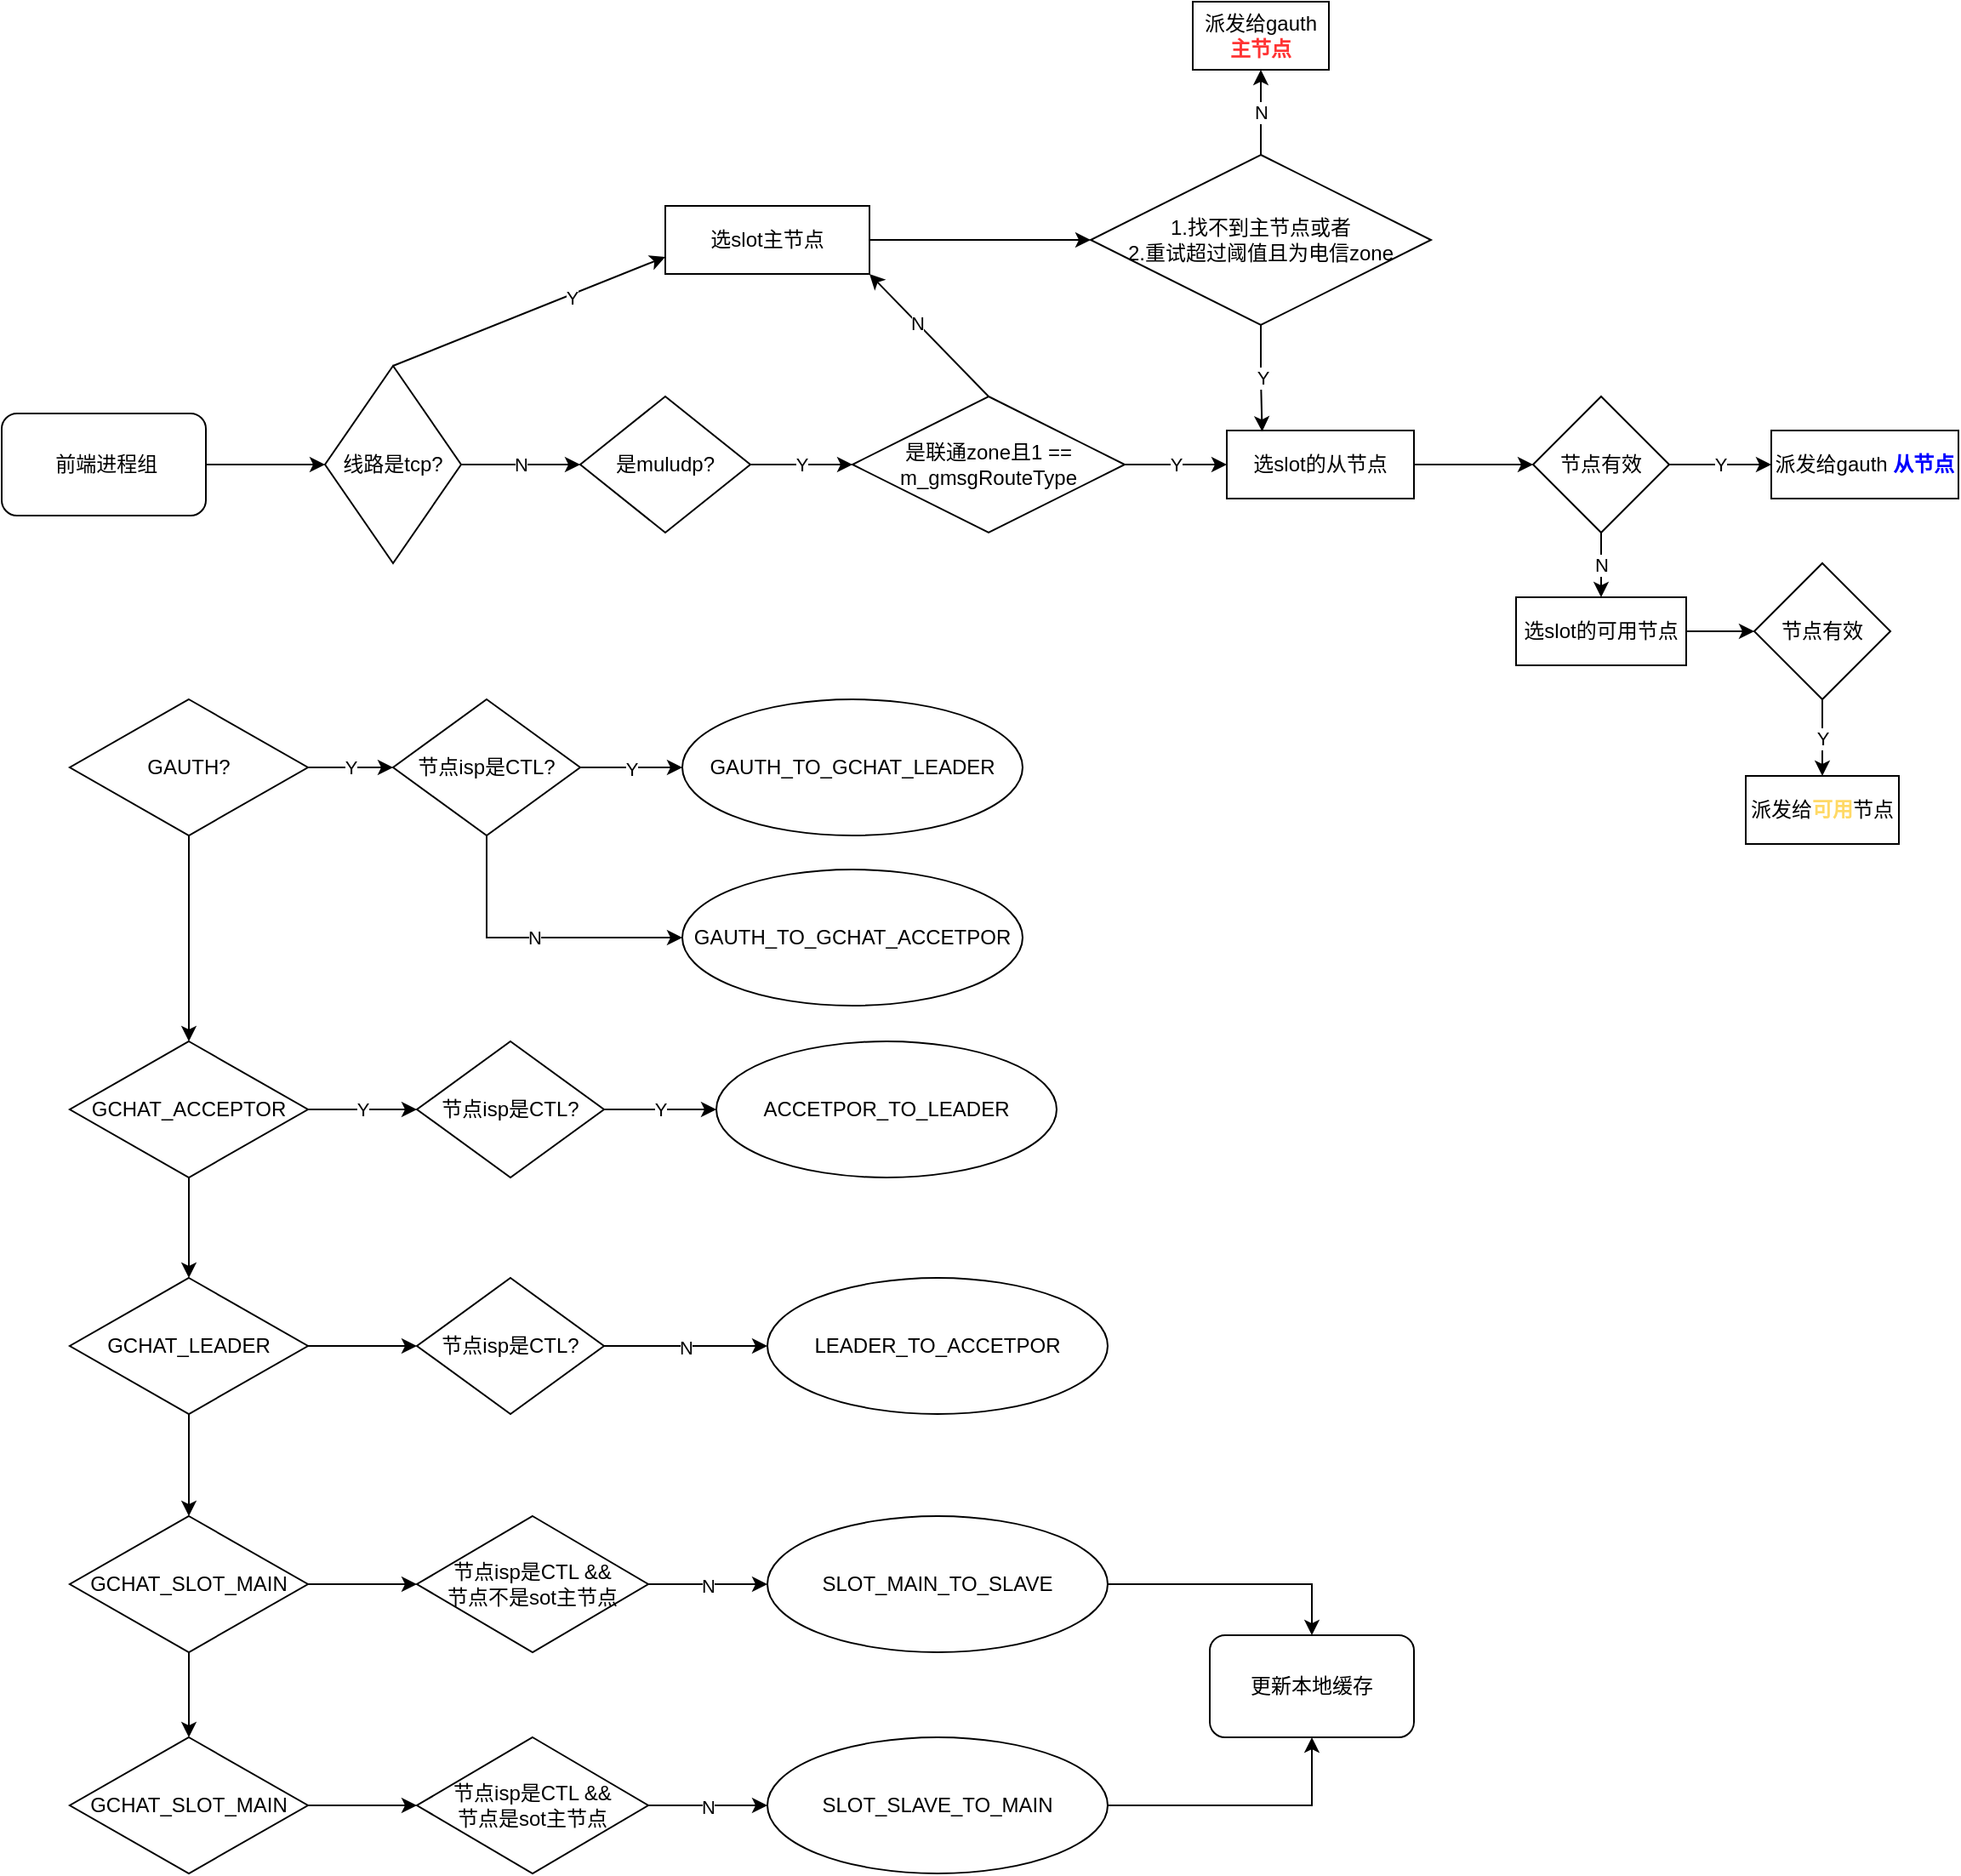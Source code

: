<mxfile version="21.1.1" type="github">
  <diagram name="第 1 页" id="KKsY59eh9XaDmgX87wVV">
    <mxGraphModel dx="1000" dy="565" grid="1" gridSize="10" guides="1" tooltips="1" connect="1" arrows="1" fold="1" page="1" pageScale="1" pageWidth="827" pageHeight="1169" math="0" shadow="0">
      <root>
        <mxCell id="0" />
        <mxCell id="1" parent="0" />
        <mxCell id="A7drEQn15BSyyHfxk9KO-81" style="edgeStyle=orthogonalEdgeStyle;rounded=0;orthogonalLoop=1;jettySize=auto;html=1;entryX=0;entryY=0.5;entryDx=0;entryDy=0;" edge="1" parent="1" source="A7drEQn15BSyyHfxk9KO-1" target="A7drEQn15BSyyHfxk9KO-3">
          <mxGeometry relative="1" as="geometry" />
        </mxCell>
        <mxCell id="A7drEQn15BSyyHfxk9KO-1" value="&amp;nbsp;前端进程组" style="rounded=1;whiteSpace=wrap;html=1;" vertex="1" parent="1">
          <mxGeometry x="60" y="352" width="120" height="60" as="geometry" />
        </mxCell>
        <mxCell id="A7drEQn15BSyyHfxk9KO-61" value="N" style="edgeStyle=orthogonalEdgeStyle;rounded=0;orthogonalLoop=1;jettySize=auto;html=1;entryX=0;entryY=0.5;entryDx=0;entryDy=0;" edge="1" parent="1" source="A7drEQn15BSyyHfxk9KO-3" target="A7drEQn15BSyyHfxk9KO-22">
          <mxGeometry relative="1" as="geometry" />
        </mxCell>
        <mxCell id="A7drEQn15BSyyHfxk9KO-3" value="线路是tcp?" style="rhombus;whiteSpace=wrap;html=1;" vertex="1" parent="1">
          <mxGeometry x="250" y="324" width="80" height="116" as="geometry" />
        </mxCell>
        <mxCell id="A7drEQn15BSyyHfxk9KO-73" style="edgeStyle=orthogonalEdgeStyle;rounded=0;orthogonalLoop=1;jettySize=auto;html=1;entryX=0;entryY=0.5;entryDx=0;entryDy=0;" edge="1" parent="1" source="A7drEQn15BSyyHfxk9KO-6" target="A7drEQn15BSyyHfxk9KO-9">
          <mxGeometry relative="1" as="geometry" />
        </mxCell>
        <mxCell id="A7drEQn15BSyyHfxk9KO-6" value="选slot主节点" style="rounded=0;whiteSpace=wrap;html=1;" vertex="1" parent="1">
          <mxGeometry x="450" y="230" width="120" height="40" as="geometry" />
        </mxCell>
        <mxCell id="A7drEQn15BSyyHfxk9KO-74" value="N" style="edgeStyle=orthogonalEdgeStyle;rounded=0;orthogonalLoop=1;jettySize=auto;html=1;entryX=0.5;entryY=1;entryDx=0;entryDy=0;" edge="1" parent="1" source="A7drEQn15BSyyHfxk9KO-9" target="A7drEQn15BSyyHfxk9KO-40">
          <mxGeometry relative="1" as="geometry" />
        </mxCell>
        <mxCell id="A7drEQn15BSyyHfxk9KO-75" value="Y" style="edgeStyle=orthogonalEdgeStyle;rounded=0;orthogonalLoop=1;jettySize=auto;html=1;entryX=0.189;entryY=0.015;entryDx=0;entryDy=0;entryPerimeter=0;" edge="1" parent="1" source="A7drEQn15BSyyHfxk9KO-9" target="A7drEQn15BSyyHfxk9KO-11">
          <mxGeometry relative="1" as="geometry" />
        </mxCell>
        <mxCell id="A7drEQn15BSyyHfxk9KO-9" value="1.找不到主节点或者&lt;br&gt;2.重试超过阈值且为电信zone" style="rhombus;whiteSpace=wrap;html=1;" vertex="1" parent="1">
          <mxGeometry x="700" y="200" width="200" height="100" as="geometry" />
        </mxCell>
        <mxCell id="A7drEQn15BSyyHfxk9KO-76" style="edgeStyle=orthogonalEdgeStyle;rounded=0;orthogonalLoop=1;jettySize=auto;html=1;entryX=0;entryY=0.5;entryDx=0;entryDy=0;" edge="1" parent="1" source="A7drEQn15BSyyHfxk9KO-11" target="A7drEQn15BSyyHfxk9KO-31">
          <mxGeometry relative="1" as="geometry" />
        </mxCell>
        <mxCell id="A7drEQn15BSyyHfxk9KO-11" value="选slot的从节点" style="rounded=0;whiteSpace=wrap;html=1;" vertex="1" parent="1">
          <mxGeometry x="780" y="362" width="110" height="40" as="geometry" />
        </mxCell>
        <mxCell id="A7drEQn15BSyyHfxk9KO-72" value="Y" style="edgeStyle=orthogonalEdgeStyle;rounded=0;orthogonalLoop=1;jettySize=auto;html=1;" edge="1" parent="1" source="A7drEQn15BSyyHfxk9KO-16" target="A7drEQn15BSyyHfxk9KO-11">
          <mxGeometry relative="1" as="geometry" />
        </mxCell>
        <mxCell id="A7drEQn15BSyyHfxk9KO-16" value="是联通zone且1 == m_gmsgRouteType" style="rhombus;whiteSpace=wrap;html=1;" vertex="1" parent="1">
          <mxGeometry x="560" y="342" width="160" height="80" as="geometry" />
        </mxCell>
        <mxCell id="A7drEQn15BSyyHfxk9KO-70" value="Y" style="edgeStyle=orthogonalEdgeStyle;rounded=0;orthogonalLoop=1;jettySize=auto;html=1;exitX=1;exitY=0.5;exitDx=0;exitDy=0;entryX=0;entryY=0.5;entryDx=0;entryDy=0;" edge="1" parent="1" source="A7drEQn15BSyyHfxk9KO-22" target="A7drEQn15BSyyHfxk9KO-16">
          <mxGeometry relative="1" as="geometry" />
        </mxCell>
        <mxCell id="A7drEQn15BSyyHfxk9KO-22" value="是muludp?" style="rhombus;whiteSpace=wrap;html=1;" vertex="1" parent="1">
          <mxGeometry x="400" y="342" width="100" height="80" as="geometry" />
        </mxCell>
        <mxCell id="A7drEQn15BSyyHfxk9KO-79" style="edgeStyle=orthogonalEdgeStyle;rounded=0;orthogonalLoop=1;jettySize=auto;html=1;entryX=0;entryY=0.5;entryDx=0;entryDy=0;" edge="1" parent="1" source="A7drEQn15BSyyHfxk9KO-27" target="A7drEQn15BSyyHfxk9KO-46">
          <mxGeometry relative="1" as="geometry" />
        </mxCell>
        <mxCell id="A7drEQn15BSyyHfxk9KO-27" value="选slot的可用节点" style="rounded=0;whiteSpace=wrap;html=1;" vertex="1" parent="1">
          <mxGeometry x="950" y="460" width="100" height="40" as="geometry" />
        </mxCell>
        <mxCell id="A7drEQn15BSyyHfxk9KO-77" value="Y" style="edgeStyle=orthogonalEdgeStyle;rounded=0;orthogonalLoop=1;jettySize=auto;html=1;entryX=0;entryY=0.5;entryDx=0;entryDy=0;" edge="1" parent="1" source="A7drEQn15BSyyHfxk9KO-31" target="A7drEQn15BSyyHfxk9KO-41">
          <mxGeometry relative="1" as="geometry" />
        </mxCell>
        <mxCell id="A7drEQn15BSyyHfxk9KO-78" value="N" style="edgeStyle=orthogonalEdgeStyle;rounded=0;orthogonalLoop=1;jettySize=auto;html=1;entryX=0.5;entryY=0;entryDx=0;entryDy=0;" edge="1" parent="1" source="A7drEQn15BSyyHfxk9KO-31" target="A7drEQn15BSyyHfxk9KO-27">
          <mxGeometry relative="1" as="geometry" />
        </mxCell>
        <mxCell id="A7drEQn15BSyyHfxk9KO-31" value="节点有效" style="rhombus;whiteSpace=wrap;html=1;" vertex="1" parent="1">
          <mxGeometry x="960" y="342" width="80" height="80" as="geometry" />
        </mxCell>
        <mxCell id="A7drEQn15BSyyHfxk9KO-40" value="派发给gauth &lt;font color=&quot;#ff3333&quot;&gt;&lt;b&gt;主节点&lt;/b&gt;&lt;/font&gt;" style="rounded=0;whiteSpace=wrap;html=1;" vertex="1" parent="1">
          <mxGeometry x="760" y="110" width="80" height="40" as="geometry" />
        </mxCell>
        <mxCell id="A7drEQn15BSyyHfxk9KO-41" value="派发给gauth &lt;b&gt;&lt;font color=&quot;#0000ff&quot;&gt;从节点&lt;/font&gt;&lt;/b&gt;" style="rounded=0;whiteSpace=wrap;html=1;" vertex="1" parent="1">
          <mxGeometry x="1100" y="362" width="110" height="40" as="geometry" />
        </mxCell>
        <mxCell id="A7drEQn15BSyyHfxk9KO-80" value="Y" style="edgeStyle=orthogonalEdgeStyle;rounded=0;orthogonalLoop=1;jettySize=auto;html=1;" edge="1" parent="1" source="A7drEQn15BSyyHfxk9KO-46" target="A7drEQn15BSyyHfxk9KO-51">
          <mxGeometry relative="1" as="geometry" />
        </mxCell>
        <mxCell id="A7drEQn15BSyyHfxk9KO-46" value="节点有效" style="rhombus;whiteSpace=wrap;html=1;" vertex="1" parent="1">
          <mxGeometry x="1090" y="440" width="80" height="80" as="geometry" />
        </mxCell>
        <mxCell id="A7drEQn15BSyyHfxk9KO-51" value="派发给&lt;b&gt;&lt;font color=&quot;#ffd966&quot;&gt;可用&lt;/font&gt;&lt;/b&gt;节点" style="rounded=0;whiteSpace=wrap;html=1;" vertex="1" parent="1">
          <mxGeometry x="1085" y="565" width="90" height="40" as="geometry" />
        </mxCell>
        <mxCell id="A7drEQn15BSyyHfxk9KO-56" value="" style="endArrow=classic;html=1;rounded=0;entryX=1;entryY=1;entryDx=0;entryDy=0;exitX=0.5;exitY=0;exitDx=0;exitDy=0;" edge="1" parent="1" source="A7drEQn15BSyyHfxk9KO-16" target="A7drEQn15BSyyHfxk9KO-6">
          <mxGeometry width="50" height="50" relative="1" as="geometry">
            <mxPoint x="620" y="340" as="sourcePoint" />
            <mxPoint x="670" y="290" as="targetPoint" />
          </mxGeometry>
        </mxCell>
        <mxCell id="A7drEQn15BSyyHfxk9KO-57" value="N" style="edgeLabel;html=1;align=center;verticalAlign=middle;resizable=0;points=[];" vertex="1" connectable="0" parent="A7drEQn15BSyyHfxk9KO-56">
          <mxGeometry x="0.213" y="-1" relative="1" as="geometry">
            <mxPoint y="1" as="offset" />
          </mxGeometry>
        </mxCell>
        <mxCell id="A7drEQn15BSyyHfxk9KO-58" value="" style="endArrow=classic;html=1;rounded=0;entryX=0;entryY=0.75;entryDx=0;entryDy=0;exitX=0.5;exitY=0;exitDx=0;exitDy=0;" edge="1" parent="1" source="A7drEQn15BSyyHfxk9KO-3" target="A7drEQn15BSyyHfxk9KO-6">
          <mxGeometry width="50" height="50" relative="1" as="geometry">
            <mxPoint x="290" y="320" as="sourcePoint" />
            <mxPoint x="340" y="270" as="targetPoint" />
          </mxGeometry>
        </mxCell>
        <mxCell id="A7drEQn15BSyyHfxk9KO-59" value="Y" style="edgeLabel;html=1;align=center;verticalAlign=middle;resizable=0;points=[];" vertex="1" connectable="0" parent="A7drEQn15BSyyHfxk9KO-58">
          <mxGeometry x="0.302" y="-1" relative="1" as="geometry">
            <mxPoint as="offset" />
          </mxGeometry>
        </mxCell>
        <mxCell id="A7drEQn15BSyyHfxk9KO-88" value="Y" style="edgeStyle=orthogonalEdgeStyle;rounded=0;orthogonalLoop=1;jettySize=auto;html=1;entryX=0;entryY=0.5;entryDx=0;entryDy=0;" edge="1" parent="1" source="A7drEQn15BSyyHfxk9KO-85" target="A7drEQn15BSyyHfxk9KO-87">
          <mxGeometry relative="1" as="geometry" />
        </mxCell>
        <mxCell id="A7drEQn15BSyyHfxk9KO-99" style="edgeStyle=orthogonalEdgeStyle;rounded=0;orthogonalLoop=1;jettySize=auto;html=1;" edge="1" parent="1" source="A7drEQn15BSyyHfxk9KO-85" target="A7drEQn15BSyyHfxk9KO-89">
          <mxGeometry relative="1" as="geometry" />
        </mxCell>
        <mxCell id="A7drEQn15BSyyHfxk9KO-85" value="GAUTH?" style="rhombus;whiteSpace=wrap;html=1;" vertex="1" parent="1">
          <mxGeometry x="100" y="520" width="140" height="80" as="geometry" />
        </mxCell>
        <mxCell id="A7drEQn15BSyyHfxk9KO-90" value="Y" style="edgeStyle=orthogonalEdgeStyle;rounded=0;orthogonalLoop=1;jettySize=auto;html=1;" edge="1" parent="1" source="A7drEQn15BSyyHfxk9KO-87">
          <mxGeometry relative="1" as="geometry">
            <mxPoint x="460" y="560" as="targetPoint" />
          </mxGeometry>
        </mxCell>
        <mxCell id="A7drEQn15BSyyHfxk9KO-94" value="N" style="edgeStyle=orthogonalEdgeStyle;rounded=0;orthogonalLoop=1;jettySize=auto;html=1;entryX=0;entryY=0.5;entryDx=0;entryDy=0;" edge="1" parent="1" source="A7drEQn15BSyyHfxk9KO-87" target="A7drEQn15BSyyHfxk9KO-93">
          <mxGeometry relative="1" as="geometry">
            <mxPoint x="400" y="710" as="targetPoint" />
            <Array as="points">
              <mxPoint x="345" y="660" />
            </Array>
          </mxGeometry>
        </mxCell>
        <mxCell id="A7drEQn15BSyyHfxk9KO-87" value="节点isp是CTL?" style="rhombus;whiteSpace=wrap;html=1;" vertex="1" parent="1">
          <mxGeometry x="290" y="520" width="110" height="80" as="geometry" />
        </mxCell>
        <mxCell id="A7drEQn15BSyyHfxk9KO-96" value="Y" style="edgeStyle=orthogonalEdgeStyle;rounded=0;orthogonalLoop=1;jettySize=auto;html=1;exitX=1;exitY=0.5;exitDx=0;exitDy=0;entryX=0;entryY=0.5;entryDx=0;entryDy=0;" edge="1" parent="1" source="A7drEQn15BSyyHfxk9KO-89" target="A7drEQn15BSyyHfxk9KO-95">
          <mxGeometry relative="1" as="geometry" />
        </mxCell>
        <mxCell id="A7drEQn15BSyyHfxk9KO-103" style="edgeStyle=orthogonalEdgeStyle;rounded=0;orthogonalLoop=1;jettySize=auto;html=1;entryX=0.5;entryY=0;entryDx=0;entryDy=0;" edge="1" parent="1" source="A7drEQn15BSyyHfxk9KO-89" target="A7drEQn15BSyyHfxk9KO-102">
          <mxGeometry relative="1" as="geometry" />
        </mxCell>
        <mxCell id="A7drEQn15BSyyHfxk9KO-89" value="GCHAT_ACCEPTOR" style="rhombus;whiteSpace=wrap;html=1;" vertex="1" parent="1">
          <mxGeometry x="100" y="721" width="140" height="80" as="geometry" />
        </mxCell>
        <mxCell id="A7drEQn15BSyyHfxk9KO-92" value="GAUTH_TO_GCHAT_LEADER" style="ellipse;whiteSpace=wrap;html=1;" vertex="1" parent="1">
          <mxGeometry x="460" y="520" width="200" height="80" as="geometry" />
        </mxCell>
        <mxCell id="A7drEQn15BSyyHfxk9KO-93" value="GAUTH_TO_GCHAT_ACCETPOR" style="ellipse;whiteSpace=wrap;html=1;" vertex="1" parent="1">
          <mxGeometry x="460" y="620" width="200" height="80" as="geometry" />
        </mxCell>
        <mxCell id="A7drEQn15BSyyHfxk9KO-101" value="Y" style="edgeStyle=orthogonalEdgeStyle;rounded=0;orthogonalLoop=1;jettySize=auto;html=1;entryX=0;entryY=0.5;entryDx=0;entryDy=0;" edge="1" parent="1" source="A7drEQn15BSyyHfxk9KO-95" target="A7drEQn15BSyyHfxk9KO-100">
          <mxGeometry relative="1" as="geometry" />
        </mxCell>
        <mxCell id="A7drEQn15BSyyHfxk9KO-95" value="节点isp是CTL?" style="rhombus;whiteSpace=wrap;html=1;" vertex="1" parent="1">
          <mxGeometry x="304" y="721" width="110" height="80" as="geometry" />
        </mxCell>
        <mxCell id="A7drEQn15BSyyHfxk9KO-100" value="ACCETPOR_TO_LEADER" style="ellipse;whiteSpace=wrap;html=1;" vertex="1" parent="1">
          <mxGeometry x="480" y="721" width="200" height="80" as="geometry" />
        </mxCell>
        <mxCell id="A7drEQn15BSyyHfxk9KO-105" style="edgeStyle=orthogonalEdgeStyle;rounded=0;orthogonalLoop=1;jettySize=auto;html=1;exitX=1;exitY=0.5;exitDx=0;exitDy=0;entryX=0;entryY=0.5;entryDx=0;entryDy=0;" edge="1" parent="1" source="A7drEQn15BSyyHfxk9KO-102" target="A7drEQn15BSyyHfxk9KO-104">
          <mxGeometry relative="1" as="geometry" />
        </mxCell>
        <mxCell id="A7drEQn15BSyyHfxk9KO-119" style="edgeStyle=orthogonalEdgeStyle;rounded=0;orthogonalLoop=1;jettySize=auto;html=1;entryX=0.5;entryY=0;entryDx=0;entryDy=0;" edge="1" parent="1" source="A7drEQn15BSyyHfxk9KO-102" target="A7drEQn15BSyyHfxk9KO-110">
          <mxGeometry relative="1" as="geometry" />
        </mxCell>
        <mxCell id="A7drEQn15BSyyHfxk9KO-102" value="GCHAT_LEADER" style="rhombus;whiteSpace=wrap;html=1;" vertex="1" parent="1">
          <mxGeometry x="100" y="860" width="140" height="80" as="geometry" />
        </mxCell>
        <mxCell id="A7drEQn15BSyyHfxk9KO-106" value="N" style="edgeStyle=orthogonalEdgeStyle;rounded=0;orthogonalLoop=1;jettySize=auto;html=1;" edge="1" parent="1" source="A7drEQn15BSyyHfxk9KO-104">
          <mxGeometry relative="1" as="geometry">
            <mxPoint x="510" y="900" as="targetPoint" />
          </mxGeometry>
        </mxCell>
        <mxCell id="A7drEQn15BSyyHfxk9KO-104" value="节点isp是CTL?" style="rhombus;whiteSpace=wrap;html=1;" vertex="1" parent="1">
          <mxGeometry x="304" y="860" width="110" height="80" as="geometry" />
        </mxCell>
        <mxCell id="A7drEQn15BSyyHfxk9KO-107" value="LEADER_TO_ACCETPOR" style="ellipse;whiteSpace=wrap;html=1;" vertex="1" parent="1">
          <mxGeometry x="510" y="860" width="200" height="80" as="geometry" />
        </mxCell>
        <mxCell id="A7drEQn15BSyyHfxk9KO-109" style="edgeStyle=orthogonalEdgeStyle;rounded=0;orthogonalLoop=1;jettySize=auto;html=1;exitX=1;exitY=0.5;exitDx=0;exitDy=0;entryX=0;entryY=0.5;entryDx=0;entryDy=0;" edge="1" parent="1" source="A7drEQn15BSyyHfxk9KO-110" target="A7drEQn15BSyyHfxk9KO-112">
          <mxGeometry relative="1" as="geometry" />
        </mxCell>
        <mxCell id="A7drEQn15BSyyHfxk9KO-120" style="edgeStyle=orthogonalEdgeStyle;rounded=0;orthogonalLoop=1;jettySize=auto;html=1;entryX=0.5;entryY=0;entryDx=0;entryDy=0;" edge="1" parent="1" source="A7drEQn15BSyyHfxk9KO-110" target="A7drEQn15BSyyHfxk9KO-115">
          <mxGeometry relative="1" as="geometry" />
        </mxCell>
        <mxCell id="A7drEQn15BSyyHfxk9KO-110" value="GCHAT_SLOT_MAIN" style="rhombus;whiteSpace=wrap;html=1;" vertex="1" parent="1">
          <mxGeometry x="100" y="1000" width="140" height="80" as="geometry" />
        </mxCell>
        <mxCell id="A7drEQn15BSyyHfxk9KO-111" value="N" style="edgeStyle=orthogonalEdgeStyle;rounded=0;orthogonalLoop=1;jettySize=auto;html=1;" edge="1" parent="1" source="A7drEQn15BSyyHfxk9KO-112">
          <mxGeometry relative="1" as="geometry">
            <mxPoint x="510" y="1040" as="targetPoint" />
          </mxGeometry>
        </mxCell>
        <mxCell id="A7drEQn15BSyyHfxk9KO-112" value="节点isp是CTL &amp;amp;&amp;amp;&lt;br&gt;节点不是sot主节点" style="rhombus;whiteSpace=wrap;html=1;" vertex="1" parent="1">
          <mxGeometry x="304" y="1000" width="136" height="80" as="geometry" />
        </mxCell>
        <mxCell id="A7drEQn15BSyyHfxk9KO-123" style="edgeStyle=orthogonalEdgeStyle;rounded=0;orthogonalLoop=1;jettySize=auto;html=1;entryX=0.5;entryY=0;entryDx=0;entryDy=0;" edge="1" parent="1" source="A7drEQn15BSyyHfxk9KO-113" target="A7drEQn15BSyyHfxk9KO-122">
          <mxGeometry relative="1" as="geometry" />
        </mxCell>
        <mxCell id="A7drEQn15BSyyHfxk9KO-113" value="SLOT_MAIN_TO_SLAVE" style="ellipse;whiteSpace=wrap;html=1;" vertex="1" parent="1">
          <mxGeometry x="510" y="1000" width="200" height="80" as="geometry" />
        </mxCell>
        <mxCell id="A7drEQn15BSyyHfxk9KO-114" style="edgeStyle=orthogonalEdgeStyle;rounded=0;orthogonalLoop=1;jettySize=auto;html=1;exitX=1;exitY=0.5;exitDx=0;exitDy=0;entryX=0;entryY=0.5;entryDx=0;entryDy=0;" edge="1" parent="1" source="A7drEQn15BSyyHfxk9KO-115" target="A7drEQn15BSyyHfxk9KO-117">
          <mxGeometry relative="1" as="geometry" />
        </mxCell>
        <mxCell id="A7drEQn15BSyyHfxk9KO-115" value="GCHAT_SLOT_MAIN" style="rhombus;whiteSpace=wrap;html=1;" vertex="1" parent="1">
          <mxGeometry x="100" y="1130" width="140" height="80" as="geometry" />
        </mxCell>
        <mxCell id="A7drEQn15BSyyHfxk9KO-116" value="N" style="edgeStyle=orthogonalEdgeStyle;rounded=0;orthogonalLoop=1;jettySize=auto;html=1;" edge="1" parent="1" source="A7drEQn15BSyyHfxk9KO-117">
          <mxGeometry relative="1" as="geometry">
            <mxPoint x="510" y="1170" as="targetPoint" />
          </mxGeometry>
        </mxCell>
        <mxCell id="A7drEQn15BSyyHfxk9KO-117" value="节点isp是CTL &amp;amp;&amp;amp;&lt;br&gt;节点是sot主节点" style="rhombus;whiteSpace=wrap;html=1;" vertex="1" parent="1">
          <mxGeometry x="304" y="1130" width="136" height="80" as="geometry" />
        </mxCell>
        <mxCell id="A7drEQn15BSyyHfxk9KO-124" style="edgeStyle=orthogonalEdgeStyle;rounded=0;orthogonalLoop=1;jettySize=auto;html=1;entryX=0.5;entryY=1;entryDx=0;entryDy=0;" edge="1" parent="1" source="A7drEQn15BSyyHfxk9KO-118" target="A7drEQn15BSyyHfxk9KO-122">
          <mxGeometry relative="1" as="geometry" />
        </mxCell>
        <mxCell id="A7drEQn15BSyyHfxk9KO-118" value="SLOT_SLAVE_TO_MAIN" style="ellipse;whiteSpace=wrap;html=1;" vertex="1" parent="1">
          <mxGeometry x="510" y="1130" width="200" height="80" as="geometry" />
        </mxCell>
        <mxCell id="A7drEQn15BSyyHfxk9KO-122" value="更新本地缓存" style="rounded=1;whiteSpace=wrap;html=1;" vertex="1" parent="1">
          <mxGeometry x="770" y="1070" width="120" height="60" as="geometry" />
        </mxCell>
      </root>
    </mxGraphModel>
  </diagram>
</mxfile>
